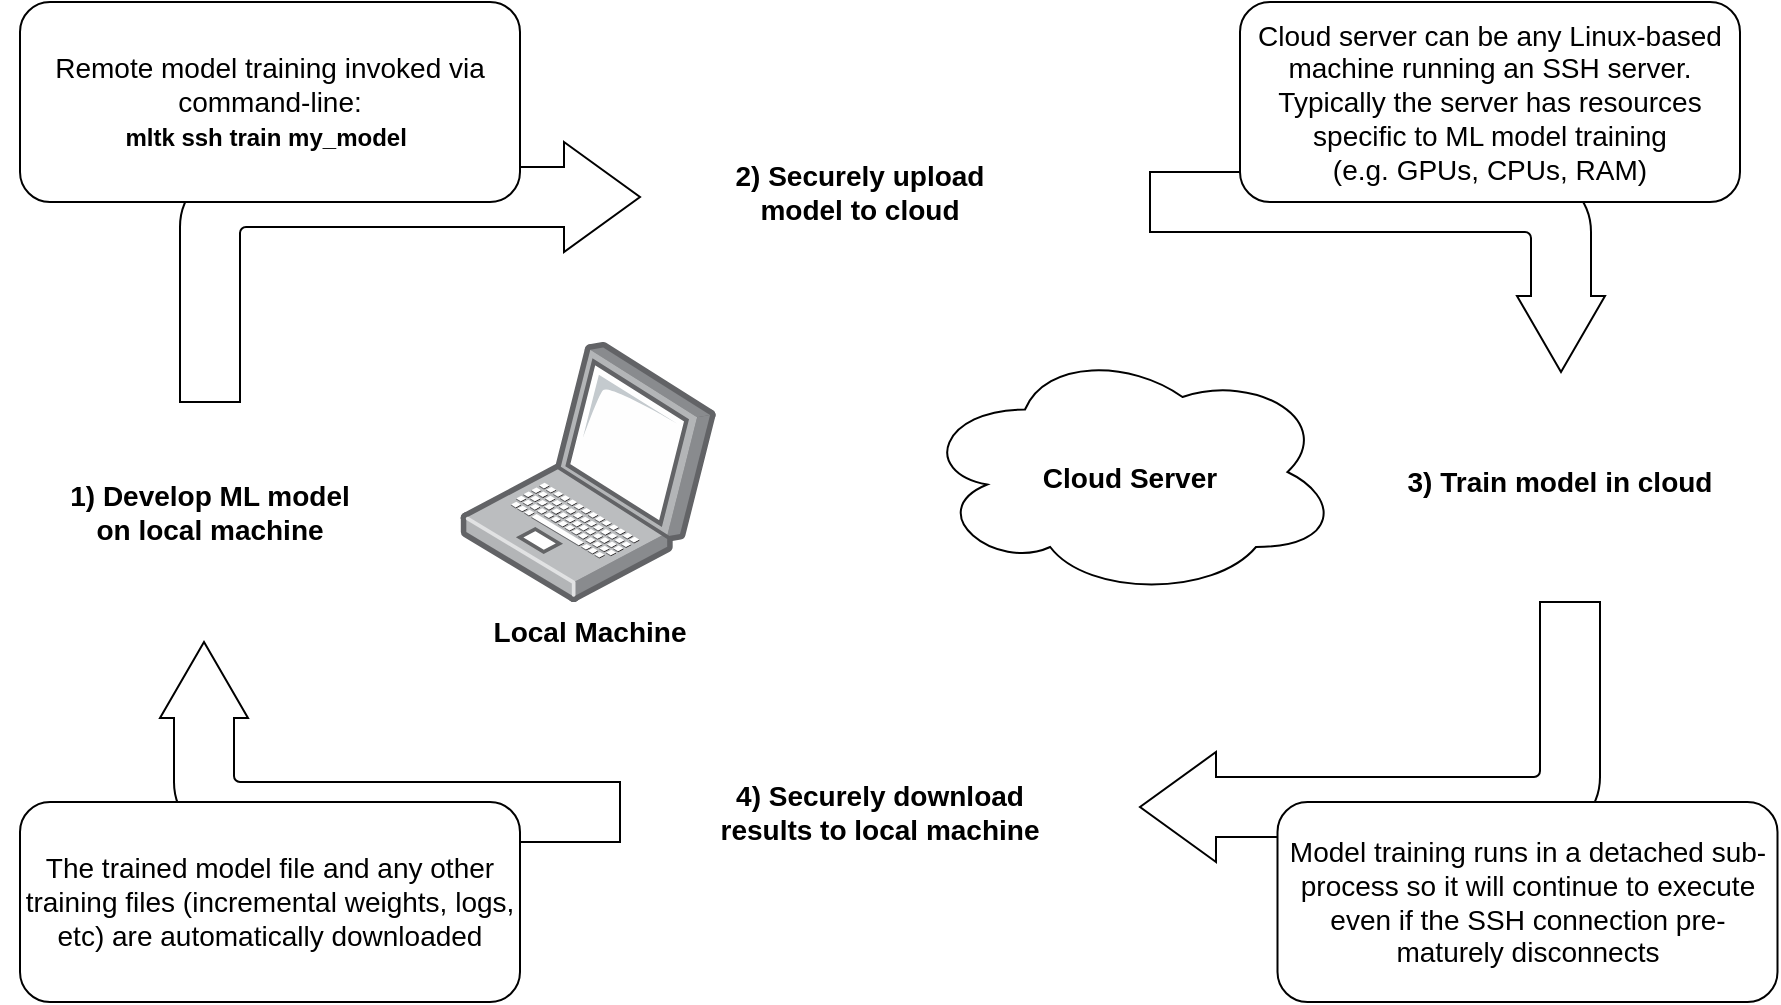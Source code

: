 <mxfile version="20.0.3" type="device"><diagram id="XVI89WYIuqwlBTWrqzBm" name="Page-1"><mxGraphModel dx="2272" dy="737" grid="1" gridSize="10" guides="1" tooltips="1" connect="1" arrows="1" fold="1" page="1" pageScale="1" pageWidth="850" pageHeight="1100" math="0" shadow="0"><root><mxCell id="0"/><mxCell id="1" parent="0"/><mxCell id="ilyl1MuPe-mIXsRU16PX-2" value="" style="points=[];aspect=fixed;html=1;align=center;shadow=0;dashed=0;image;image=img/lib/allied_telesis/computer_and_terminals/Laptop.svg;" vertex="1" parent="1"><mxGeometry x="30" y="240" width="128.17" height="130" as="geometry"/></mxCell><mxCell id="ilyl1MuPe-mIXsRU16PX-3" value="" style="ellipse;shape=cloud;whiteSpace=wrap;html=1;" vertex="1" parent="1"><mxGeometry x="260" y="242.5" width="210" height="125" as="geometry"/></mxCell><mxCell id="ilyl1MuPe-mIXsRU16PX-4" value="1) Develop ML model &lt;br style=&quot;font-size: 14px;&quot;&gt;on local machine" style="text;html=1;strokeColor=none;fillColor=none;align=center;verticalAlign=middle;whiteSpace=wrap;rounded=0;fontStyle=1;fontSize=14;" vertex="1" parent="1"><mxGeometry x="-200" y="310" width="210" height="30" as="geometry"/></mxCell><mxCell id="ilyl1MuPe-mIXsRU16PX-5" value="2) Securely upload &lt;br&gt;model to cloud" style="text;html=1;strokeColor=none;fillColor=none;align=center;verticalAlign=middle;whiteSpace=wrap;rounded=0;fontStyle=1;fontSize=14;" vertex="1" parent="1"><mxGeometry x="125" y="150" width="210" height="30" as="geometry"/></mxCell><mxCell id="ilyl1MuPe-mIXsRU16PX-6" value="3) Train model in cloud" style="text;html=1;strokeColor=none;fillColor=none;align=center;verticalAlign=middle;whiteSpace=wrap;rounded=0;fontStyle=1;fontSize=14;" vertex="1" parent="1"><mxGeometry x="490" y="295" width="180" height="30" as="geometry"/></mxCell><mxCell id="ilyl1MuPe-mIXsRU16PX-7" value="4) Securely download &lt;br style=&quot;font-size: 14px;&quot;&gt;results to local machine" style="text;html=1;strokeColor=none;fillColor=none;align=center;verticalAlign=middle;whiteSpace=wrap;rounded=0;fontStyle=1;fontSize=14;" vertex="1" parent="1"><mxGeometry x="120" y="460" width="240" height="30" as="geometry"/></mxCell><mxCell id="ilyl1MuPe-mIXsRU16PX-9" value="" style="html=1;shadow=0;dashed=0;align=center;verticalAlign=middle;shape=mxgraph.arrows2.bendArrow;dy=15;dx=38;notch=0;arrowHead=55;rounded=1;fontSize=14;" vertex="1" parent="1"><mxGeometry x="-110" y="140" width="230" height="130" as="geometry"/></mxCell><mxCell id="ilyl1MuPe-mIXsRU16PX-10" value="" style="html=1;shadow=0;dashed=0;align=center;verticalAlign=middle;shape=mxgraph.arrows2.bendArrow;dy=15;dx=38;notch=0;arrowHead=44;rounded=1;fontSize=14;rotation=90;" vertex="1" parent="1"><mxGeometry x="438.75" y="91.25" width="100" height="227.5" as="geometry"/></mxCell><mxCell id="ilyl1MuPe-mIXsRU16PX-11" value="" style="html=1;shadow=0;dashed=0;align=center;verticalAlign=middle;shape=mxgraph.arrows2.bendArrow;dy=15;dx=38;notch=0;arrowHead=44;rounded=1;fontSize=14;rotation=-90;" vertex="1" parent="1"><mxGeometry x="-55" y="325" width="100" height="230" as="geometry"/></mxCell><mxCell id="ilyl1MuPe-mIXsRU16PX-12" value="" style="html=1;shadow=0;dashed=0;align=center;verticalAlign=middle;shape=mxgraph.arrows2.bendArrow;dy=15;dx=38;notch=0;arrowHead=55;rounded=1;fontSize=14;rotation=-180;" vertex="1" parent="1"><mxGeometry x="370" y="370" width="230" height="130" as="geometry"/></mxCell><mxCell id="ilyl1MuPe-mIXsRU16PX-13" value="&lt;b&gt;Local Machine&lt;/b&gt;" style="text;html=1;strokeColor=none;fillColor=none;align=center;verticalAlign=middle;whiteSpace=wrap;rounded=0;fontSize=14;" vertex="1" parent="1"><mxGeometry x="45" y="370" width="100" height="30" as="geometry"/></mxCell><mxCell id="ilyl1MuPe-mIXsRU16PX-14" value="&lt;b&gt;Cloud Server&lt;/b&gt;" style="text;html=1;strokeColor=none;fillColor=none;align=center;verticalAlign=middle;whiteSpace=wrap;rounded=0;fontSize=14;" vertex="1" parent="1"><mxGeometry x="300" y="292.5" width="130" height="30" as="geometry"/></mxCell><mxCell id="ilyl1MuPe-mIXsRU16PX-15" value="Remote model training invoked via command-line:&lt;br&gt;&lt;b style=&quot;font-size: 12px; background-color: initial;&quot;&gt;mltk ssh train my_model&lt;/b&gt;&amp;nbsp;" style="rounded=1;whiteSpace=wrap;html=1;fontSize=14;align=center;perimeterSpacing=0;" vertex="1" parent="1"><mxGeometry x="-190" y="70" width="250" height="100" as="geometry"/></mxCell><mxCell id="ilyl1MuPe-mIXsRU16PX-17" value="Cloud server can be any Linux-based machine running an SSH server.&lt;br&gt;Typically the server has resources specific to ML model training &lt;br&gt;(e.g. GPUs, CPUs, RAM)" style="rounded=1;whiteSpace=wrap;html=1;fontSize=14;align=center;perimeterSpacing=0;" vertex="1" parent="1"><mxGeometry x="420" y="70" width="250" height="100" as="geometry"/></mxCell><mxCell id="ilyl1MuPe-mIXsRU16PX-18" value="Model training runs in a detached sub-process so it will continue to execute even if the SSH connection pre-maturely disconnects" style="rounded=1;whiteSpace=wrap;html=1;fontSize=14;align=center;perimeterSpacing=0;" vertex="1" parent="1"><mxGeometry x="438.75" y="470" width="250" height="100" as="geometry"/></mxCell><mxCell id="ilyl1MuPe-mIXsRU16PX-19" value="The trained model file and any other training files (incremental weights, logs, etc) are automatically downloaded" style="rounded=1;whiteSpace=wrap;html=1;fontSize=14;align=center;perimeterSpacing=0;" vertex="1" parent="1"><mxGeometry x="-190" y="470" width="250" height="100" as="geometry"/></mxCell></root></mxGraphModel></diagram></mxfile>